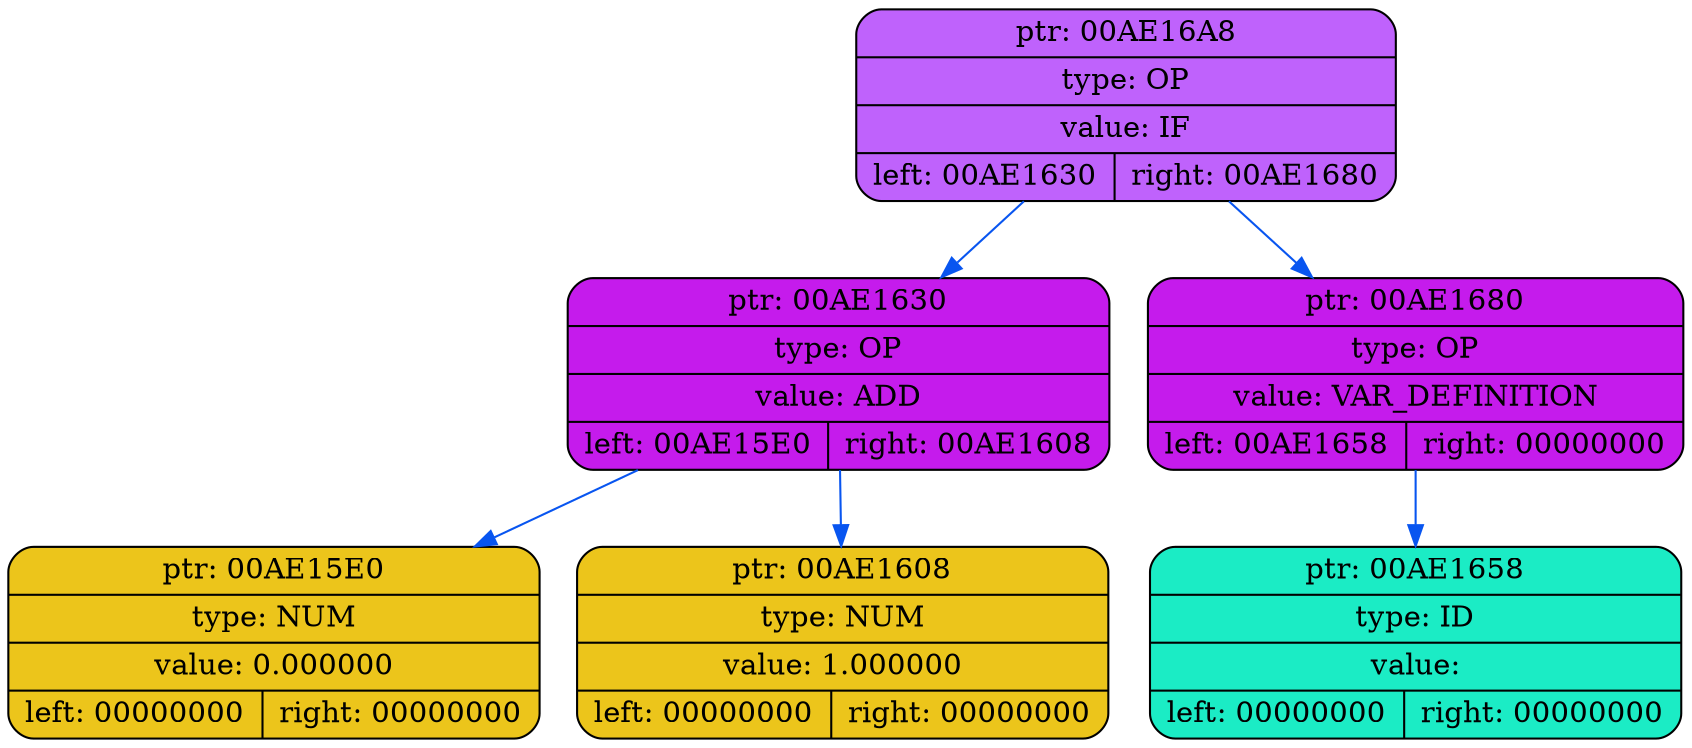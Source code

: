 digraph
{
    rankdir=TP

        node00AE16A8[shape=record,style="rounded,filled",fillcolor="#BF62FC",label="{ ptr: 00AE16A8 | type: OP | value: IF| { left: 00AE1630 | right: 00AE1680 }}"];
    node00AE16A8 -> node00AE1630[color="#0855F0"]
    node00AE1630[shape=record,style="rounded,filled",fillcolor="#C51BEC",label="{ ptr: 00AE1630 | type: OP | value: ADD| { left: 00AE15E0 | right: 00AE1608 }}"];
    node00AE1630 -> node00AE15E0[color="#0855F0"]
    node00AE15E0[shape=record,style="rounded,filled",fillcolor="#ECC51B",label="{ ptr: 00AE15E0 | type: NUM | value: 0.000000| { left: 00000000 | right: 00000000 }}"];
    node00AE1630 -> node00AE1608[color="#0855F0"]
    node00AE1608[shape=record,style="rounded,filled",fillcolor="#ECC51B",label="{ ptr: 00AE1608 | type: NUM | value: 1.000000| { left: 00000000 | right: 00000000 }}"];
    node00AE16A8 -> node00AE1680[color="#0855F0"]
    node00AE1680[shape=record,style="rounded,filled",fillcolor="#C51BEC",label="{ ptr: 00AE1680 | type: OP | value: VAR_DEFINITION| { left: 00AE1658 | right: 00000000 }}"];
    node00AE1680 -> node00AE1658[color="#0855F0"]
    node00AE1658[shape=record,style="rounded,filled",fillcolor="#1BECC5",label="{ ptr: 00AE1658 | type: ID | value: | { left: 00000000 | right: 00000000 }}"];
}